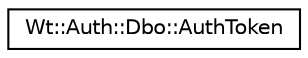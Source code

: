 digraph "Graphical Class Hierarchy"
{
 // LATEX_PDF_SIZE
  edge [fontname="Helvetica",fontsize="10",labelfontname="Helvetica",labelfontsize="10"];
  node [fontname="Helvetica",fontsize="10",shape=record];
  rankdir="LR";
  Node0 [label="Wt::Auth::Dbo::AuthToken",height=0.2,width=0.4,color="black", fillcolor="white", style="filled",URL="$classWt_1_1Auth_1_1Dbo_1_1AuthToken.html",tooltip="A default implementation for an authentication token in Wt::Dbo."];
}
